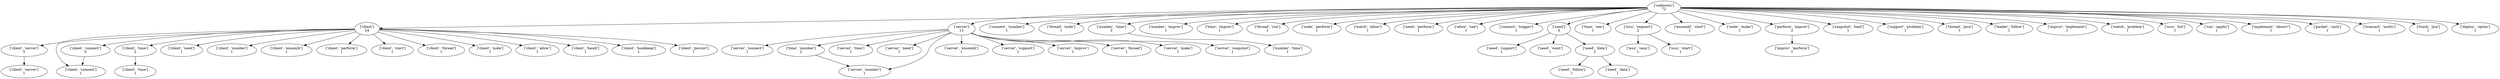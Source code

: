 strict digraph  {
	"['unknown']
72" -> "['client']
24";
	"['unknown']
72" -> "['server']
12";
	"['unknown']
72" -> "['connect', 'number']
1";
	"['unknown']
72" -> "['thread', 'node']
1";
	"['unknown']
72" -> "['number', 'time']
2";
	"['unknown']
72" -> "['number', 'improv']
1";
	"['unknown']
72" -> "['time', 'improv']
1";
	"['unknown']
72" -> "['thread', 'run']
1";
	"['unknown']
72" -> "['node', 'perform']
1";
	"['unknown']
72" -> "['watch', 'allow']
1";
	"['unknown']
72" -> "['need', 'perform']
1";
	"['unknown']
72" -> "['allow', 'see']
1";
	"['unknown']
72" -> "['connect', 'trigger']
1";
	"['unknown']
72" -> "['need']
4";
	"['unknown']
72" -> "['time', 'see']
1";
	"['unknown']
72" -> "['issu', 'request']
2";
	"['unknown']
72" -> "['ensembl', 'start']
1";
	"['unknown']
72" -> "['node', 'make']
1";
	"['unknown']
72" -> "['perform', 'improv']
2";
	"['unknown']
72" -> "['snapshot', 'load']
1";
	"['unknown']
72" -> "['support', 'problem']
1";
	"['unknown']
72" -> "['thread', 'java']
1";
	"['unknown']
72" -> "['leader', 'follow']
1";
	"['unknown']
72" -> "['improv', 'implement']
1";
	"['unknown']
72" -> "['watch', 'problem']
1";
	"['unknown']
72" -> "['issu', 'list']
1";
	"['unknown']
72" -> "['run', 'applic']
1";
	"['unknown']
72" -> "['implement', 'observ']
1";
	"['unknown']
72" -> "['packet', 'cach']
1";
	"['unknown']
72" -> "['transact', 'motiv']
1";
	"['unknown']
72" -> "['track', 'jira']
1";
	"['unknown']
72" -> "['deploy', 'optim']
1";
	"['client']
24" -> "['client', 'server']
5";
	"['client']
24" -> "['client', 'connect']
1";
	"['client']
24" -> "['client', 'connect']
5";
	"['client']
24" -> "['client', 'time']
2";
	"['client']
24" -> "['client', 'need']
1";
	"['client']
24" -> "['client', 'number']
1";
	"['client']
24" -> "['client', 'ensembl']
1";
	"['client']
24" -> "['client', 'perform']
1";
	"['client']
24" -> "['client', 'start']
1";
	"['client']
24" -> "['client', 'thread']
1";
	"['client']
24" -> "['client', 'node']
1";
	"['client']
24" -> "['client', 'allow']
1";
	"['client']
24" -> "['client', 'handl']
1";
	"['client']
24" -> "['client', 'bookkeep']
1";
	"['client']
24" -> "['client', 'persist']
1";
	"['server']
12" -> "['server', 'connect']
1";
	"['server']
12" -> "['time', 'number']
2";
	"['server']
12" -> "['server', 'time']
1";
	"['server']
12" -> "['server', 'need']
1";
	"['server']
12" -> "['server', 'number']
1";
	"['server']
12" -> "['server', 'ensembl']
1";
	"['server']
12" -> "['server', 'support']
1";
	"['server']
12" -> "['server', 'improv']
1";
	"['server']
12" -> "['server', 'thread']
1";
	"['server']
12" -> "['server', 'make']
1";
	"['server']
12" -> "['server', 'snapshot']
1";
	"['number', 'time']
2" -> "['number', 'time']
1";
	"['need']
4" -> "['need', 'support']
1";
	"['need']
4" -> "['need', 'want']
1";
	"['need']
4" -> "['need', 'data']
2";
	"['issu', 'request']
2" -> "['issu', 'caus']
1";
	"['issu', 'request']
2" -> "['issu', 'start']
1";
	"['perform', 'improv']
2" -> "['improv', 'perform']
1";
	"['client', 'server']
5" -> "['client', 'server']
1";
	"['client', 'connect']
5" -> "['client', 'connect']
1";
	"['client', 'time']
2" -> "['client', 'time']
1";
	"['time', 'number']
2" -> "['server', 'number']
1";
	"['need', 'data']
2" -> "['need', 'follow']
1";
	"['need', 'data']
2" -> "['need', 'data']
1";
}
